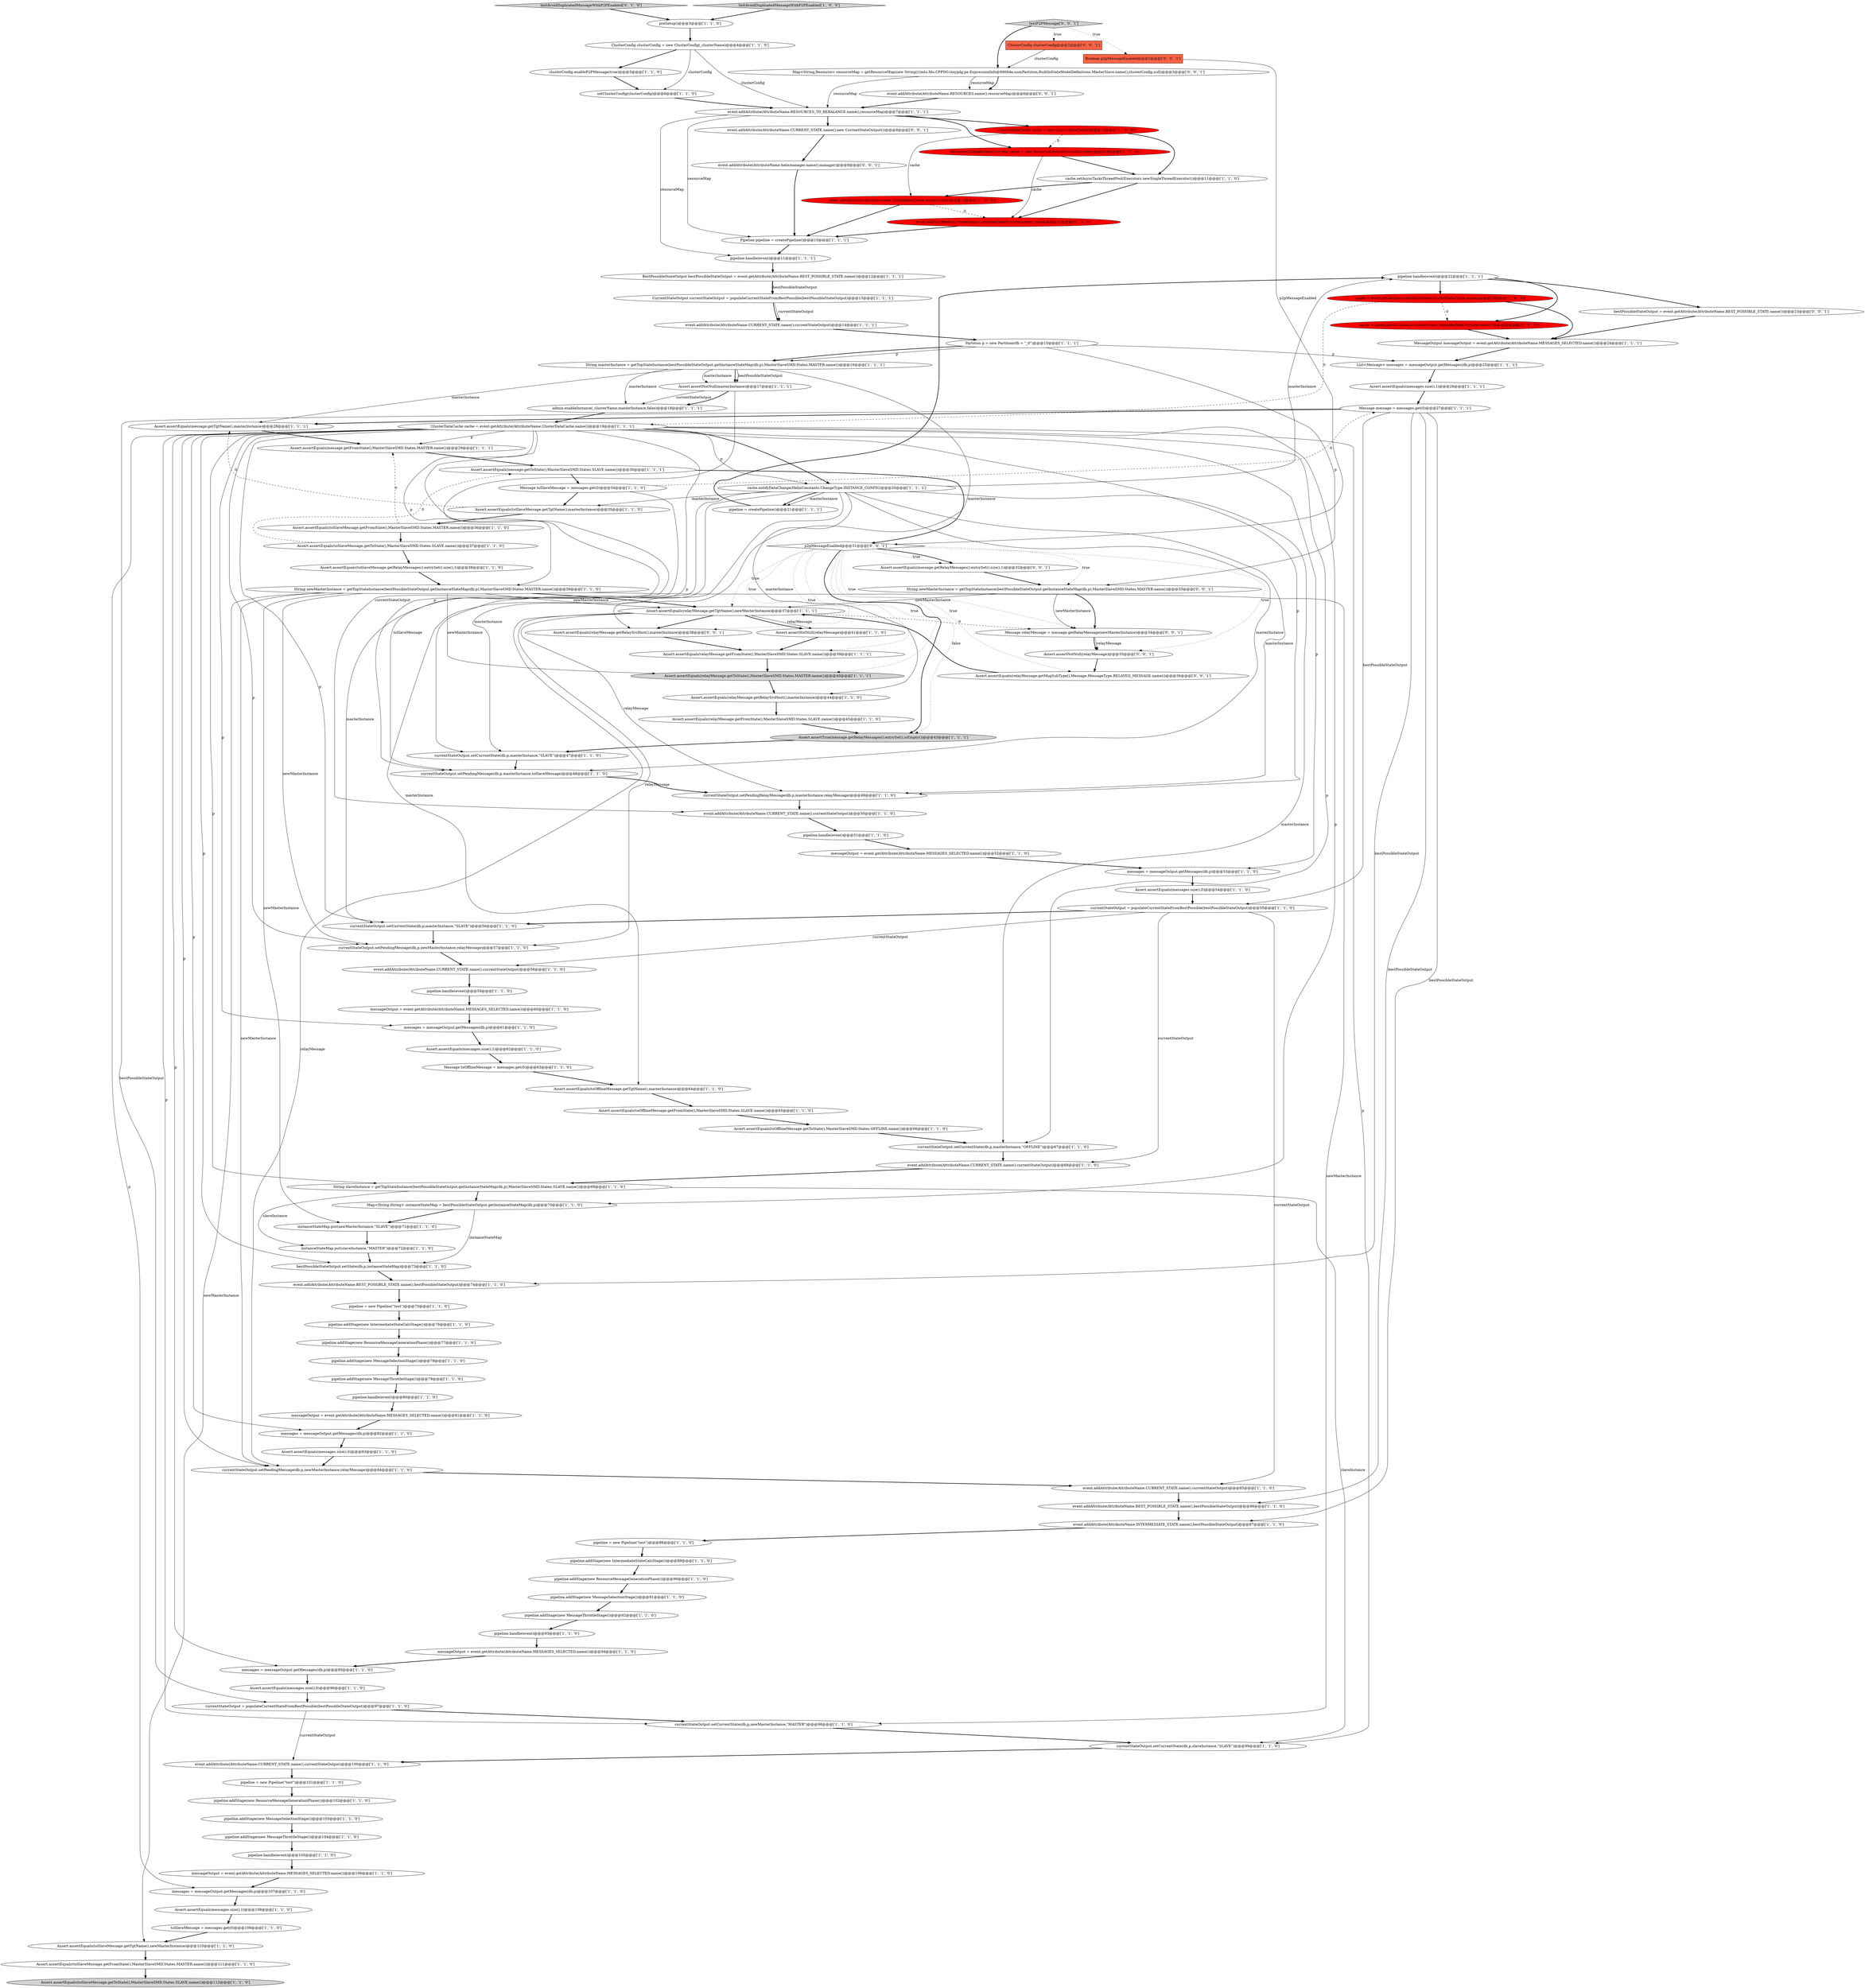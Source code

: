 digraph {
4 [style = filled, label = "pipeline.handle(event)@@@22@@@['1', '1', '1']", fillcolor = white, shape = ellipse image = "AAA0AAABBB1BBB"];
101 [style = filled, label = "bestPossibleStateOutput.setState(db,p,instanceStateMap)@@@73@@@['1', '1', '0']", fillcolor = white, shape = ellipse image = "AAA0AAABBB1BBB"];
69 [style = filled, label = "pipeline.addStage(new ResourceMessageGenerationPhase())@@@90@@@['1', '1', '0']", fillcolor = white, shape = ellipse image = "AAA0AAABBB1BBB"];
79 [style = filled, label = "cache = event.getAttribute(AttributeName.ClusterDataCache.name())@@@26@@@['1', '0', '0']", fillcolor = red, shape = ellipse image = "AAA1AAABBB1BBB"];
18 [style = filled, label = "pipeline.addStage(new MessageThrottleStage())@@@92@@@['1', '1', '0']", fillcolor = white, shape = ellipse image = "AAA0AAABBB1BBB"];
110 [style = filled, label = "event.addAttribute(AttributeName.ControllerDataProvider.name(),cache)@@@12@@@['0', '1', '0']", fillcolor = red, shape = ellipse image = "AAA1AAABBB2BBB"];
70 [style = filled, label = "pipeline.addStage(new IntermediateStateCalcStage())@@@89@@@['1', '1', '0']", fillcolor = white, shape = ellipse image = "AAA0AAABBB1BBB"];
104 [style = filled, label = "MessageOutput messageOutput = event.getAttribute(AttributeName.MESSAGES_SELECTED.name())@@@24@@@['1', '1', '1']", fillcolor = white, shape = ellipse image = "AAA0AAABBB1BBB"];
75 [style = filled, label = "String masterInstance = getTopStateInstance(bestPossibleStateOutput.getInstanceStateMap(db,p),MasterSlaveSMD.States.MASTER.name())@@@16@@@['1', '1', '1']", fillcolor = white, shape = ellipse image = "AAA0AAABBB1BBB"];
122 [style = filled, label = "event.addAttribute(AttributeName.CURRENT_STATE.name(),new CurrentStateOutput())@@@8@@@['0', '0', '1']", fillcolor = white, shape = ellipse image = "AAA0AAABBB3BBB"];
32 [style = filled, label = "event.addAttribute(AttributeName.CURRENT_STATE.name(),currentStateOutput)@@@68@@@['1', '1', '0']", fillcolor = white, shape = ellipse image = "AAA0AAABBB1BBB"];
34 [style = filled, label = "pipeline = new Pipeline(\"test\")@@@88@@@['1', '1', '0']", fillcolor = white, shape = ellipse image = "AAA0AAABBB1BBB"];
76 [style = filled, label = "pipeline.addStage(new MessageSelectionStage())@@@78@@@['1', '1', '0']", fillcolor = white, shape = ellipse image = "AAA0AAABBB1BBB"];
30 [style = filled, label = "event.addAttribute(AttributeName.CURRENT_STATE.name(),currentStateOutput)@@@85@@@['1', '1', '0']", fillcolor = white, shape = ellipse image = "AAA0AAABBB1BBB"];
24 [style = filled, label = "cache.notifyDataChange(HelixConstants.ChangeType.INSTANCE_CONFIG)@@@20@@@['1', '1', '1']", fillcolor = white, shape = ellipse image = "AAA0AAABBB1BBB"];
29 [style = filled, label = "currentStateOutput.setCurrentState(db,p,slaveInstance,\"SLAVE\")@@@99@@@['1', '1', '0']", fillcolor = white, shape = ellipse image = "AAA0AAABBB1BBB"];
47 [style = filled, label = "ClusterDataCache cache = event.getAttribute(AttributeName.ClusterDataCache.name())@@@19@@@['1', '1', '1']", fillcolor = white, shape = ellipse image = "AAA0AAABBB1BBB"];
125 [style = filled, label = "Assert.assertEquals(message.getRelayMessages().entrySet().size(),1)@@@32@@@['0', '0', '1']", fillcolor = white, shape = ellipse image = "AAA0AAABBB3BBB"];
113 [style = filled, label = "Boolean p2pMessageEnabled@@@2@@@['0', '0', '1']", fillcolor = tomato, shape = box image = "AAA0AAABBB3BBB"];
93 [style = filled, label = "event.addAttribute(AttributeName.BEST_POSSIBLE_STATE.name(),bestPossibleStateOutput)@@@74@@@['1', '1', '0']", fillcolor = white, shape = ellipse image = "AAA0AAABBB1BBB"];
53 [style = filled, label = "pipeline.addStage(new IntermediateStateCalcStage())@@@76@@@['1', '1', '0']", fillcolor = white, shape = ellipse image = "AAA0AAABBB1BBB"];
39 [style = filled, label = "Assert.assertEquals(toSlaveMessage.getFromState(),MasterSlaveSMD.States.MASTER.name())@@@111@@@['1', '1', '0']", fillcolor = white, shape = ellipse image = "AAA0AAABBB1BBB"];
124 [style = filled, label = "Assert.assertNotNull(relayMessage)@@@35@@@['0', '0', '1']", fillcolor = white, shape = ellipse image = "AAA0AAABBB3BBB"];
48 [style = filled, label = "messageOutput = event.getAttribute(AttributeName.MESSAGES_SELECTED.name())@@@52@@@['1', '1', '0']", fillcolor = white, shape = ellipse image = "AAA0AAABBB1BBB"];
33 [style = filled, label = "currentStateOutput.setPendingRelayMessage(db,p,masterInstance,relayMessage)@@@49@@@['1', '1', '0']", fillcolor = white, shape = ellipse image = "AAA0AAABBB1BBB"];
36 [style = filled, label = "Assert.assertEquals(messages.size(),0)@@@96@@@['1', '1', '0']", fillcolor = white, shape = ellipse image = "AAA0AAABBB1BBB"];
42 [style = filled, label = "Message toOfflineMessage = messages.get(0)@@@63@@@['1', '1', '0']", fillcolor = white, shape = ellipse image = "AAA0AAABBB1BBB"];
72 [style = filled, label = "pipeline.addStage(new MessageSelectionStage())@@@91@@@['1', '1', '0']", fillcolor = white, shape = ellipse image = "AAA0AAABBB1BBB"];
35 [style = filled, label = "Assert.assertTrue(message.getRelayMessages().entrySet().isEmpty())@@@43@@@['1', '1', '1']", fillcolor = lightgray, shape = ellipse image = "AAA0AAABBB1BBB"];
52 [style = filled, label = "pipeline.addStage(new MessageThrottleStage())@@@104@@@['1', '1', '0']", fillcolor = white, shape = ellipse image = "AAA0AAABBB1BBB"];
19 [style = filled, label = "Partition p = new Partition(db + \"_0\")@@@15@@@['1', '1', '1']", fillcolor = white, shape = ellipse image = "AAA0AAABBB1BBB"];
100 [style = filled, label = "pipeline.handle(event)@@@51@@@['1', '1', '0']", fillcolor = white, shape = ellipse image = "AAA0AAABBB1BBB"];
83 [style = filled, label = "messages = messageOutput.getMessages(db,p)@@@53@@@['1', '1', '0']", fillcolor = white, shape = ellipse image = "AAA0AAABBB1BBB"];
17 [style = filled, label = "cache.setAsyncTasksThreadPool(Executors.newSingleThreadExecutor())@@@11@@@['1', '1', '0']", fillcolor = white, shape = ellipse image = "AAA0AAABBB1BBB"];
82 [style = filled, label = "event.addAttribute(AttributeName.CURRENT_STATE.name(),currentStateOutput)@@@50@@@['1', '1', '0']", fillcolor = white, shape = ellipse image = "AAA0AAABBB1BBB"];
10 [style = filled, label = "messageOutput = event.getAttribute(AttributeName.MESSAGES_SELECTED.name())@@@106@@@['1', '1', '0']", fillcolor = white, shape = ellipse image = "AAA0AAABBB1BBB"];
46 [style = filled, label = "pipeline.addStage(new MessageThrottleStage())@@@79@@@['1', '1', '0']", fillcolor = white, shape = ellipse image = "AAA0AAABBB1BBB"];
2 [style = filled, label = "event.addAttribute(AttributeName.INTERMEDIATE_STATE.name(),bestPossibleStateOutput)@@@87@@@['1', '1', '0']", fillcolor = white, shape = ellipse image = "AAA0AAABBB1BBB"];
74 [style = filled, label = "messages = messageOutput.getMessages(db,p)@@@61@@@['1', '1', '0']", fillcolor = white, shape = ellipse image = "AAA0AAABBB1BBB"];
123 [style = filled, label = "event.addAttribute(AttributeName.helixmanager.name(),manager)@@@9@@@['0', '0', '1']", fillcolor = white, shape = ellipse image = "AAA0AAABBB3BBB"];
56 [style = filled, label = "admin.enableInstance(_clusterName,masterInstance,false)@@@18@@@['1', '1', '1']", fillcolor = white, shape = ellipse image = "AAA0AAABBB1BBB"];
92 [style = filled, label = "String newMasterInstance = getTopStateInstance(bestPossibleStateOutput.getInstanceStateMap(db,p),MasterSlaveSMD.States.MASTER.name())@@@39@@@['1', '1', '0']", fillcolor = white, shape = ellipse image = "AAA0AAABBB1BBB"];
84 [style = filled, label = "ClusterDataCache cache = new ClusterDataCache()@@@10@@@['1', '0', '0']", fillcolor = red, shape = ellipse image = "AAA1AAABBB1BBB"];
111 [style = filled, label = "testAvoidDuplicatedMessageWithP2PEnabled['0', '1', '0']", fillcolor = lightgray, shape = diamond image = "AAA0AAABBB2BBB"];
49 [style = filled, label = "instanceStateMap.put(newMasterInstance,\"SLAVE\")@@@71@@@['1', '1', '0']", fillcolor = white, shape = ellipse image = "AAA0AAABBB1BBB"];
62 [style = filled, label = "pipeline.handle(event)@@@93@@@['1', '1', '0']", fillcolor = white, shape = ellipse image = "AAA0AAABBB1BBB"];
108 [style = filled, label = "currentStateOutput.setCurrentState(db,p,masterInstance,\"SLAVE\")@@@56@@@['1', '1', '0']", fillcolor = white, shape = ellipse image = "AAA0AAABBB1BBB"];
78 [style = filled, label = "Message toSlaveMessage = messages.get(0)@@@34@@@['1', '1', '0']", fillcolor = white, shape = ellipse image = "AAA0AAABBB1BBB"];
37 [style = filled, label = "setClusterConfig(clusterConfig)@@@6@@@['1', '1', '0']", fillcolor = white, shape = ellipse image = "AAA0AAABBB1BBB"];
26 [style = filled, label = "Pipeline pipeline = createPipeline()@@@10@@@['1', '1', '1']", fillcolor = white, shape = ellipse image = "AAA0AAABBB1BBB"];
50 [style = filled, label = "instanceStateMap.put(slaveInstance,\"MASTER\")@@@72@@@['1', '1', '0']", fillcolor = white, shape = ellipse image = "AAA0AAABBB1BBB"];
8 [style = filled, label = "Assert.assertEquals(toOfflineMessage.getToState(),MasterSlaveSMD.States.OFFLINE.name())@@@66@@@['1', '1', '0']", fillcolor = white, shape = ellipse image = "AAA0AAABBB1BBB"];
80 [style = filled, label = "Assert.assertEquals(messages.size(),1)@@@62@@@['1', '1', '0']", fillcolor = white, shape = ellipse image = "AAA0AAABBB1BBB"];
95 [style = filled, label = "currentStateOutput.setPendingMessage(db,p,newMasterInstance,relayMessage)@@@57@@@['1', '1', '0']", fillcolor = white, shape = ellipse image = "AAA0AAABBB1BBB"];
67 [style = filled, label = "Assert.assertEquals(toSlaveMessage.getTgtName(),masterInstance)@@@35@@@['1', '1', '0']", fillcolor = white, shape = ellipse image = "AAA0AAABBB1BBB"];
1 [style = filled, label = "Message message = messages.get(0)@@@27@@@['1', '1', '1']", fillcolor = white, shape = ellipse image = "AAA0AAABBB1BBB"];
11 [style = filled, label = "event.addAttribute(AttributeName.CURRENT_STATE.name(),currentStateOutput)@@@14@@@['1', '1', '1']", fillcolor = white, shape = ellipse image = "AAA0AAABBB1BBB"];
87 [style = filled, label = "Map<String,String> instanceStateMap = bestPossibleStateOutput.getInstanceStateMap(db,p)@@@70@@@['1', '1', '0']", fillcolor = white, shape = ellipse image = "AAA0AAABBB1BBB"];
91 [style = filled, label = "pipeline.addStage(new MessageSelectionStage())@@@103@@@['1', '1', '0']", fillcolor = white, shape = ellipse image = "AAA0AAABBB1BBB"];
13 [style = filled, label = "testAvoidDuplicatedMessageWithP2PEnabled['1', '0', '0']", fillcolor = lightgray, shape = diamond image = "AAA0AAABBB1BBB"];
66 [style = filled, label = "currentStateOutput.setCurrentState(db,p,newMasterInstance,\"MASTER\")@@@98@@@['1', '1', '0']", fillcolor = white, shape = ellipse image = "AAA0AAABBB1BBB"];
38 [style = filled, label = "pipeline.addStage(new ResourceMessageGenerationPhase())@@@102@@@['1', '1', '0']", fillcolor = white, shape = ellipse image = "AAA0AAABBB1BBB"];
55 [style = filled, label = "pipeline = new Pipeline(\"test\")@@@101@@@['1', '1', '0']", fillcolor = white, shape = ellipse image = "AAA0AAABBB1BBB"];
114 [style = filled, label = "Assert.assertEquals(relayMessage.getRelaySrcHost(),masterInstance)@@@38@@@['0', '0', '1']", fillcolor = white, shape = ellipse image = "AAA0AAABBB3BBB"];
107 [style = filled, label = "BestPossibleStateOutput bestPossibleStateOutput = event.getAttribute(AttributeName.BEST_POSSIBLE_STATE.name())@@@12@@@['1', '1', '1']", fillcolor = white, shape = ellipse image = "AAA0AAABBB1BBB"];
6 [style = filled, label = "event.addAttribute(AttributeName.RESOURCES_TO_REBALANCE.name(),resourceMap)@@@7@@@['1', '1', '1']", fillcolor = white, shape = ellipse image = "AAA0AAABBB1BBB"];
103 [style = filled, label = "messageOutput = event.getAttribute(AttributeName.MESSAGES_SELECTED.name())@@@94@@@['1', '1', '0']", fillcolor = white, shape = ellipse image = "AAA0AAABBB1BBB"];
44 [style = filled, label = "Assert.assertEquals(relayMessage.getToState(),MasterSlaveSMD.States.MASTER.name())@@@40@@@['1', '1', '1']", fillcolor = lightgray, shape = ellipse image = "AAA0AAABBB1BBB"];
51 [style = filled, label = "Assert.assertEquals(toSlaveMessage.getRelayMessages().entrySet().size(),1)@@@38@@@['1', '1', '0']", fillcolor = white, shape = ellipse image = "AAA0AAABBB1BBB"];
27 [style = filled, label = "String slaveInstance = getTopStateInstance(bestPossibleStateOutput.getInstanceStateMap(db,p),MasterSlaveSMD.States.SLAVE.name())@@@69@@@['1', '1', '0']", fillcolor = white, shape = ellipse image = "AAA0AAABBB1BBB"];
90 [style = filled, label = "pipeline.handle(event)@@@11@@@['1', '1', '1']", fillcolor = white, shape = ellipse image = "AAA0AAABBB1BBB"];
109 [style = filled, label = "cache = event.getAttribute(AttributeName.ControllerDataProvider.name())@@@26@@@['0', '1', '0']", fillcolor = red, shape = ellipse image = "AAA1AAABBB2BBB"];
121 [style = filled, label = "testP2PMessage['0', '0', '1']", fillcolor = lightgray, shape = diamond image = "AAA0AAABBB3BBB"];
119 [style = filled, label = "ClusterConfig clusterConfig@@@2@@@['0', '0', '1']", fillcolor = tomato, shape = box image = "AAA0AAABBB3BBB"];
65 [style = filled, label = "Assert.assertEquals(relayMessage.getFromState(),MasterSlaveSMD.States.SLAVE.name())@@@39@@@['1', '1', '1']", fillcolor = white, shape = ellipse image = "AAA0AAABBB1BBB"];
120 [style = filled, label = "Assert.assertEquals(relayMessage.getMsgSubType(),Message.MessageType.RELAYED_MESSAGE.name())@@@36@@@['0', '0', '1']", fillcolor = white, shape = ellipse image = "AAA0AAABBB3BBB"];
3 [style = filled, label = "currentStateOutput.setCurrentState(db,p,masterInstance,\"SLAVE\")@@@47@@@['1', '1', '0']", fillcolor = white, shape = ellipse image = "AAA0AAABBB1BBB"];
94 [style = filled, label = "Assert.assertEquals(messages.size(),1)@@@26@@@['1', '1', '1']", fillcolor = white, shape = ellipse image = "AAA0AAABBB1BBB"];
97 [style = filled, label = "Assert.assertEquals(messages.size(),1)@@@108@@@['1', '1', '0']", fillcolor = white, shape = ellipse image = "AAA0AAABBB1BBB"];
88 [style = filled, label = "messages = messageOutput.getMessages(db,p)@@@107@@@['1', '1', '0']", fillcolor = white, shape = ellipse image = "AAA0AAABBB1BBB"];
106 [style = filled, label = "clusterConfig.enableP2PMessage(true)@@@5@@@['1', '1', '0']", fillcolor = white, shape = ellipse image = "AAA0AAABBB1BBB"];
45 [style = filled, label = "currentStateOutput = populateCurrentStateFromBestPossible(bestPossibleStateOutput)@@@55@@@['1', '1', '0']", fillcolor = white, shape = ellipse image = "AAA0AAABBB1BBB"];
60 [style = filled, label = "messageOutput = event.getAttribute(AttributeName.MESSAGES_SELECTED.name())@@@81@@@['1', '1', '0']", fillcolor = white, shape = ellipse image = "AAA0AAABBB1BBB"];
23 [style = filled, label = "messageOutput = event.getAttribute(AttributeName.MESSAGES_SELECTED.name())@@@60@@@['1', '1', '0']", fillcolor = white, shape = ellipse image = "AAA0AAABBB1BBB"];
127 [style = filled, label = "Map<String,Resource> resourceMap = getResourceMap(new String((((edu.fdu.CPPDG.tinypdg.pe.ExpressionInfo@6900de,numPartition,BuiltInStateModelDefinitions.MasterSlave.name(),clusterConfig,null)@@@3@@@['0', '0', '1']", fillcolor = white, shape = ellipse image = "AAA0AAABBB3BBB"];
71 [style = filled, label = "currentStateOutput.setCurrentState(db,p,masterInstance,\"OFFLINE\")@@@67@@@['1', '1', '0']", fillcolor = white, shape = ellipse image = "AAA0AAABBB1BBB"];
5 [style = filled, label = "pipeline = new Pipeline(\"test\")@@@75@@@['1', '1', '0']", fillcolor = white, shape = ellipse image = "AAA0AAABBB1BBB"];
0 [style = filled, label = "event.addAttribute(AttributeName.BEST_POSSIBLE_STATE.name(),bestPossibleStateOutput)@@@86@@@['1', '1', '0']", fillcolor = white, shape = ellipse image = "AAA0AAABBB1BBB"];
43 [style = filled, label = "Assert.assertEquals(relayMessage.getRelaySrcHost(),masterInstance)@@@44@@@['1', '1', '0']", fillcolor = white, shape = ellipse image = "AAA0AAABBB1BBB"];
116 [style = filled, label = "event.addAttribute(AttributeName.RESOURCES.name(),resourceMap)@@@6@@@['0', '0', '1']", fillcolor = white, shape = ellipse image = "AAA0AAABBB3BBB"];
118 [style = filled, label = "bestPossibleStateOutput = event.getAttribute(AttributeName.BEST_POSSIBLE_STATE.name())@@@23@@@['0', '0', '1']", fillcolor = white, shape = ellipse image = "AAA0AAABBB3BBB"];
28 [style = filled, label = "event.addAttribute(AttributeName.CURRENT_STATE.name(),currentStateOutput)@@@100@@@['1', '1', '0']", fillcolor = white, shape = ellipse image = "AAA0AAABBB1BBB"];
98 [style = filled, label = "Assert.assertEquals(toOfflineMessage.getTgtName(),masterInstance)@@@64@@@['1', '1', '0']", fillcolor = white, shape = ellipse image = "AAA0AAABBB1BBB"];
77 [style = filled, label = "currentStateOutput = populateCurrentStateFromBestPossible(bestPossibleStateOutput)@@@97@@@['1', '1', '0']", fillcolor = white, shape = ellipse image = "AAA0AAABBB1BBB"];
64 [style = filled, label = "Assert.assertEquals(toSlaveMessage.getToState(),MasterSlaveSMD.States.SLAVE.name())@@@37@@@['1', '1', '0']", fillcolor = white, shape = ellipse image = "AAA0AAABBB1BBB"];
41 [style = filled, label = "List<Message> messages = messageOutput.getMessages(db,p)@@@25@@@['1', '1', '1']", fillcolor = white, shape = ellipse image = "AAA0AAABBB1BBB"];
63 [style = filled, label = "Assert.assertEquals(message.getFromState(),MasterSlaveSMD.States.MASTER.name())@@@29@@@['1', '1', '1']", fillcolor = white, shape = ellipse image = "AAA0AAABBB1BBB"];
7 [style = filled, label = "Assert.assertEquals(toSlaveMessage.getTgtName(),newMasterInstance)@@@110@@@['1', '1', '0']", fillcolor = white, shape = ellipse image = "AAA0AAABBB1BBB"];
40 [style = filled, label = "event.addAttribute(AttributeName.CURRENT_STATE.name(),currentStateOutput)@@@58@@@['1', '1', '0']", fillcolor = white, shape = ellipse image = "AAA0AAABBB1BBB"];
14 [style = filled, label = "preSetup()@@@3@@@['1', '1', '0']", fillcolor = white, shape = ellipse image = "AAA0AAABBB1BBB"];
73 [style = filled, label = "messages = messageOutput.getMessages(db,p)@@@95@@@['1', '1', '0']", fillcolor = white, shape = ellipse image = "AAA0AAABBB1BBB"];
86 [style = filled, label = "CurrentStateOutput currentStateOutput = populateCurrentStateFromBestPossible(bestPossibleStateOutput)@@@13@@@['1', '1', '1']", fillcolor = white, shape = ellipse image = "AAA0AAABBB1BBB"];
16 [style = filled, label = "Assert.assertEquals(message.getTgtName(),masterInstance)@@@28@@@['1', '1', '1']", fillcolor = white, shape = ellipse image = "AAA0AAABBB1BBB"];
85 [style = filled, label = "event.addAttribute(AttributeName.ClusterDataCache.name(),cache)@@@12@@@['1', '0', '0']", fillcolor = red, shape = ellipse image = "AAA1AAABBB1BBB"];
81 [style = filled, label = "pipeline.handle(event)@@@80@@@['1', '1', '0']", fillcolor = white, shape = ellipse image = "AAA0AAABBB1BBB"];
59 [style = filled, label = "ClusterConfig clusterConfig = new ClusterConfig(_clusterName)@@@4@@@['1', '1', '0']", fillcolor = white, shape = ellipse image = "AAA0AAABBB1BBB"];
115 [style = filled, label = "String newMasterInstance = getTopStateInstance(bestPossibleStateOutput.getInstanceStateMap(db,p),MasterSlaveSMD.States.MASTER.name())@@@33@@@['0', '0', '1']", fillcolor = white, shape = ellipse image = "AAA0AAABBB3BBB"];
12 [style = filled, label = "Assert.assertNotNull(masterInstance)@@@17@@@['1', '1', '1']", fillcolor = white, shape = ellipse image = "AAA0AAABBB1BBB"];
68 [style = filled, label = "pipeline.handle(event)@@@105@@@['1', '1', '0']", fillcolor = white, shape = ellipse image = "AAA0AAABBB1BBB"];
57 [style = filled, label = "toSlaveMessage = messages.get(0)@@@109@@@['1', '1', '0']", fillcolor = white, shape = ellipse image = "AAA0AAABBB1BBB"];
15 [style = filled, label = "Assert.assertNotNull(relayMessage)@@@41@@@['1', '1', '0']", fillcolor = white, shape = ellipse image = "AAA0AAABBB1BBB"];
117 [style = filled, label = "p2pMessageEnabled@@@31@@@['0', '0', '1']", fillcolor = white, shape = diamond image = "AAA0AAABBB3BBB"];
96 [style = filled, label = "Assert.assertEquals(toOfflineMessage.getFromState(),MasterSlaveSMD.States.SLAVE.name())@@@65@@@['1', '1', '0']", fillcolor = white, shape = ellipse image = "AAA0AAABBB1BBB"];
61 [style = filled, label = "Assert.assertEquals(toSlaveMessage.getToState(),MasterSlaveSMD.States.SLAVE.name())@@@112@@@['1', '1', '0']", fillcolor = lightgray, shape = ellipse image = "AAA0AAABBB1BBB"];
21 [style = filled, label = "Assert.assertEquals(relayMessage.getTgtName(),newMasterInstance)@@@37@@@['1', '1', '1']", fillcolor = white, shape = ellipse image = "AAA0AAABBB1BBB"];
9 [style = filled, label = "Assert.assertEquals(message.getToState(),MasterSlaveSMD.States.SLAVE.name())@@@30@@@['1', '1', '1']", fillcolor = white, shape = ellipse image = "AAA0AAABBB1BBB"];
126 [style = filled, label = "Message relayMessage = message.getRelayMessage(newMasterInstance)@@@34@@@['0', '0', '1']", fillcolor = white, shape = ellipse image = "AAA0AAABBB3BBB"];
31 [style = filled, label = "Assert.assertEquals(toSlaveMessage.getFromState(),MasterSlaveSMD.States.MASTER.name())@@@36@@@['1', '1', '0']", fillcolor = white, shape = ellipse image = "AAA0AAABBB1BBB"];
20 [style = filled, label = "pipeline.handle(event)@@@59@@@['1', '1', '0']", fillcolor = white, shape = ellipse image = "AAA0AAABBB1BBB"];
22 [style = filled, label = "Assert.assertEquals(messages.size(),0)@@@54@@@['1', '1', '0']", fillcolor = white, shape = ellipse image = "AAA0AAABBB1BBB"];
112 [style = filled, label = "ResourceControllerDataProvider cache = new ResourceControllerDataProvider()@@@10@@@['0', '1', '0']", fillcolor = red, shape = ellipse image = "AAA1AAABBB2BBB"];
89 [style = filled, label = "currentStateOutput.setPendingMessage(db,p,newMasterInstance,relayMessage)@@@84@@@['1', '1', '0']", fillcolor = white, shape = ellipse image = "AAA0AAABBB1BBB"];
102 [style = filled, label = "pipeline.addStage(new ResourceMessageGenerationPhase())@@@77@@@['1', '1', '0']", fillcolor = white, shape = ellipse image = "AAA0AAABBB1BBB"];
105 [style = filled, label = "messages = messageOutput.getMessages(db,p)@@@82@@@['1', '1', '0']", fillcolor = white, shape = ellipse image = "AAA0AAABBB1BBB"];
25 [style = filled, label = "Assert.assertEquals(relayMessage.getFromState(),MasterSlaveSMD.States.SLAVE.name())@@@45@@@['1', '1', '0']", fillcolor = white, shape = ellipse image = "AAA0AAABBB1BBB"];
58 [style = filled, label = "Assert.assertEquals(messages.size(),0)@@@83@@@['1', '1', '0']", fillcolor = white, shape = ellipse image = "AAA0AAABBB1BBB"];
99 [style = filled, label = "currentStateOutput.setPendingMessage(db,p,masterInstance,toSlaveMessage)@@@48@@@['1', '1', '0']", fillcolor = white, shape = ellipse image = "AAA0AAABBB1BBB"];
54 [style = filled, label = "pipeline = createPipeline()@@@21@@@['1', '1', '1']", fillcolor = white, shape = ellipse image = "AAA0AAABBB1BBB"];
112->110 [style = solid, label="cache"];
102->76 [style = bold, label=""];
47->24 [style = solid, label="p"];
75->16 [style = solid, label="masterInstance"];
68->10 [style = bold, label=""];
92->21 [style = solid, label="newMasterInstance"];
64->51 [style = bold, label=""];
70->69 [style = bold, label=""];
45->40 [style = solid, label="currentStateOutput"];
67->31 [style = bold, label=""];
109->104 [style = bold, label=""];
6->26 [style = solid, label="resourceMap"];
31->63 [style = dashed, label="0"];
21->15 [style = bold, label=""];
78->99 [style = solid, label="toSlaveMessage"];
39->61 [style = bold, label=""];
48->83 [style = bold, label=""];
47->3 [style = solid, label="p"];
9->117 [style = bold, label=""];
19->75 [style = solid, label="p"];
40->20 [style = bold, label=""];
82->100 [style = bold, label=""];
75->56 [style = solid, label="masterInstance"];
25->35 [style = bold, label=""];
121->113 [style = dotted, label="true"];
117->115 [style = dotted, label="true"];
78->1 [style = dashed, label="0"];
56->47 [style = bold, label=""];
92->44 [style = solid, label="newMasterInstance"];
19->115 [style = solid, label="p"];
86->11 [style = bold, label=""];
52->68 [style = bold, label=""];
47->99 [style = solid, label="p"];
47->105 [style = solid, label="p"];
47->66 [style = solid, label="p"];
115->21 [style = solid, label="newMasterInstance"];
92->66 [style = solid, label="newMasterInstance"];
94->1 [style = bold, label=""];
9->78 [style = bold, label=""];
60->105 [style = bold, label=""];
84->85 [style = solid, label="cache"];
69->72 [style = bold, label=""];
47->73 [style = solid, label="p"];
4->109 [style = bold, label=""];
47->29 [style = solid, label="p"];
120->21 [style = bold, label=""];
4->79 [style = bold, label=""];
58->89 [style = bold, label=""];
66->29 [style = bold, label=""];
107->86 [style = solid, label="bestPossibleStateOutput"];
19->41 [style = solid, label="p"];
76->46 [style = bold, label=""];
59->106 [style = bold, label=""];
36->77 [style = bold, label=""];
117->35 [style = dotted, label="false"];
121->119 [style = dotted, label="true"];
126->124 [style = solid, label="relayMessage"];
80->42 [style = bold, label=""];
101->93 [style = bold, label=""];
100->48 [style = bold, label=""];
72->18 [style = bold, label=""];
47->88 [style = solid, label="p"];
13->14 [style = bold, label=""];
28->55 [style = bold, label=""];
79->47 [style = dashed, label="0"];
59->6 [style = solid, label="clusterConfig"];
92->89 [style = solid, label="newMasterInstance"];
24->108 [style = solid, label="masterInstance"];
47->27 [style = solid, label="p"];
88->97 [style = bold, label=""];
21->95 [style = solid, label="relayMessage"];
87->49 [style = bold, label=""];
110->26 [style = bold, label=""];
24->98 [style = solid, label="masterInstance"];
2->34 [style = bold, label=""];
45->32 [style = solid, label="currentStateOutput"];
86->11 [style = solid, label="currentStateOutput"];
17->85 [style = bold, label=""];
104->41 [style = bold, label=""];
106->37 [style = bold, label=""];
55->38 [style = bold, label=""];
62->103 [style = bold, label=""];
10->88 [style = bold, label=""];
19->75 [style = bold, label=""];
96->8 [style = bold, label=""];
21->33 [style = solid, label="relayMessage"];
84->17 [style = bold, label=""];
92->49 [style = solid, label="newMasterInstance"];
12->56 [style = solid, label="currentStateOutput"];
24->3 [style = solid, label="masterInstance"];
33->82 [style = bold, label=""];
92->7 [style = solid, label="newMasterInstance"];
45->30 [style = solid, label="currentStateOutput"];
77->28 [style = solid, label="currentStateOutput"];
6->122 [style = bold, label=""];
47->108 [style = solid, label="p"];
119->127 [style = solid, label="clusterConfig"];
51->92 [style = bold, label=""];
79->109 [style = dashed, label="0"];
47->87 [style = solid, label="p"];
83->22 [style = bold, label=""];
64->9 [style = dashed, label="0"];
20->23 [style = bold, label=""];
117->21 [style = dotted, label="true"];
117->114 [style = dotted, label="true"];
27->50 [style = solid, label="slaveInstance"];
1->16 [style = bold, label=""];
57->7 [style = bold, label=""];
71->32 [style = bold, label=""];
5->53 [style = bold, label=""];
111->14 [style = bold, label=""];
34->70 [style = bold, label=""];
75->114 [style = solid, label="masterInstance"];
126->124 [style = bold, label=""];
50->101 [style = bold, label=""];
117->126 [style = dotted, label="true"];
24->43 [style = solid, label="masterInstance"];
107->86 [style = bold, label=""];
122->123 [style = bold, label=""];
47->83 [style = solid, label="p"];
4->118 [style = bold, label=""];
35->3 [style = bold, label=""];
22->45 [style = bold, label=""];
117->44 [style = dotted, label="true"];
92->95 [style = solid, label="newMasterInstance"];
1->0 [style = solid, label="bestPossibleStateOutput"];
53->102 [style = bold, label=""];
1->2 [style = solid, label="bestPossibleStateOutput"];
79->104 [style = bold, label=""];
32->27 [style = bold, label=""];
21->114 [style = bold, label=""];
47->89 [style = solid, label="p"];
49->50 [style = bold, label=""];
97->57 [style = bold, label=""];
121->127 [style = bold, label=""];
47->92 [style = solid, label="p"];
77->66 [style = bold, label=""];
117->65 [style = dotted, label="true"];
23->74 [style = bold, label=""];
95->40 [style = bold, label=""];
16->63 [style = bold, label=""];
108->95 [style = bold, label=""];
98->96 [style = bold, label=""];
38->91 [style = bold, label=""];
118->104 [style = bold, label=""];
47->24 [style = bold, label=""];
12->56 [style = bold, label=""];
42->98 [style = bold, label=""];
7->39 [style = bold, label=""];
59->37 [style = solid, label="clusterConfig"];
47->71 [style = solid, label="p"];
12->82 [style = solid, label="currentStateOutput"];
75->12 [style = solid, label="bestPossibleStateOutput"];
84->112 [style = dashed, label="0"];
65->44 [style = bold, label=""];
87->101 [style = solid, label="instanceStateMap"];
27->87 [style = bold, label=""];
45->108 [style = bold, label=""];
1->45 [style = solid, label="bestPossibleStateOutput"];
117->35 [style = bold, label=""];
115->126 [style = bold, label=""];
114->65 [style = bold, label=""];
8->71 [style = bold, label=""];
17->110 [style = bold, label=""];
113->117 [style = solid, label="p2pMessageEnabled"];
75->12 [style = solid, label="masterInstance"];
90->107 [style = bold, label=""];
30->0 [style = bold, label=""];
24->33 [style = solid, label="masterInstance"];
91->52 [style = bold, label=""];
85->26 [style = bold, label=""];
47->33 [style = solid, label="p"];
27->29 [style = solid, label="slaveInstance"];
21->15 [style = solid, label="relayMessage"];
116->6 [style = bold, label=""];
24->67 [style = solid, label="masterInstance"];
24->54 [style = solid, label="masterInstance"];
6->84 [style = bold, label=""];
63->9 [style = bold, label=""];
6->90 [style = solid, label="resourceMap"];
47->74 [style = solid, label="p"];
123->26 [style = bold, label=""];
41->94 [style = bold, label=""];
24->71 [style = solid, label="masterInstance"];
0->2 [style = bold, label=""];
46->81 [style = bold, label=""];
117->125 [style = dotted, label="true"];
47->95 [style = solid, label="p"];
47->101 [style = solid, label="p"];
117->125 [style = bold, label=""];
85->110 [style = dashed, label="0"];
81->60 [style = bold, label=""];
103->73 [style = bold, label=""];
11->19 [style = bold, label=""];
37->6 [style = bold, label=""];
54->4 [style = bold, label=""];
74->80 [style = bold, label=""];
127->116 [style = bold, label=""];
21->126 [style = dashed, label="0"];
44->43 [style = bold, label=""];
124->120 [style = bold, label=""];
24->54 [style = bold, label=""];
127->6 [style = solid, label="resourceMap"];
117->120 [style = dotted, label="true"];
29->28 [style = bold, label=""];
112->17 [style = bold, label=""];
73->36 [style = bold, label=""];
117->124 [style = dotted, label="true"];
105->58 [style = bold, label=""];
18->62 [style = bold, label=""];
24->99 [style = solid, label="masterInstance"];
1->93 [style = solid, label="bestPossibleStateOutput"];
21->89 [style = solid, label="relayMessage"];
89->30 [style = bold, label=""];
93->5 [style = bold, label=""];
6->112 [style = bold, label=""];
125->115 [style = bold, label=""];
26->90 [style = bold, label=""];
78->67 [style = bold, label=""];
127->116 [style = solid, label="resourceMap"];
115->126 [style = solid, label="newMasterInstance"];
31->64 [style = bold, label=""];
47->63 [style = solid, label="p"];
67->16 [style = dashed, label="0"];
14->59 [style = bold, label=""];
75->12 [style = bold, label=""];
15->65 [style = bold, label=""];
99->33 [style = bold, label=""];
43->25 [style = bold, label=""];
3->99 [style = bold, label=""];
1->77 [style = solid, label="bestPossibleStateOutput"];
92->21 [style = bold, label=""];
24->4 [style = solid, label="masterInstance"];
}
